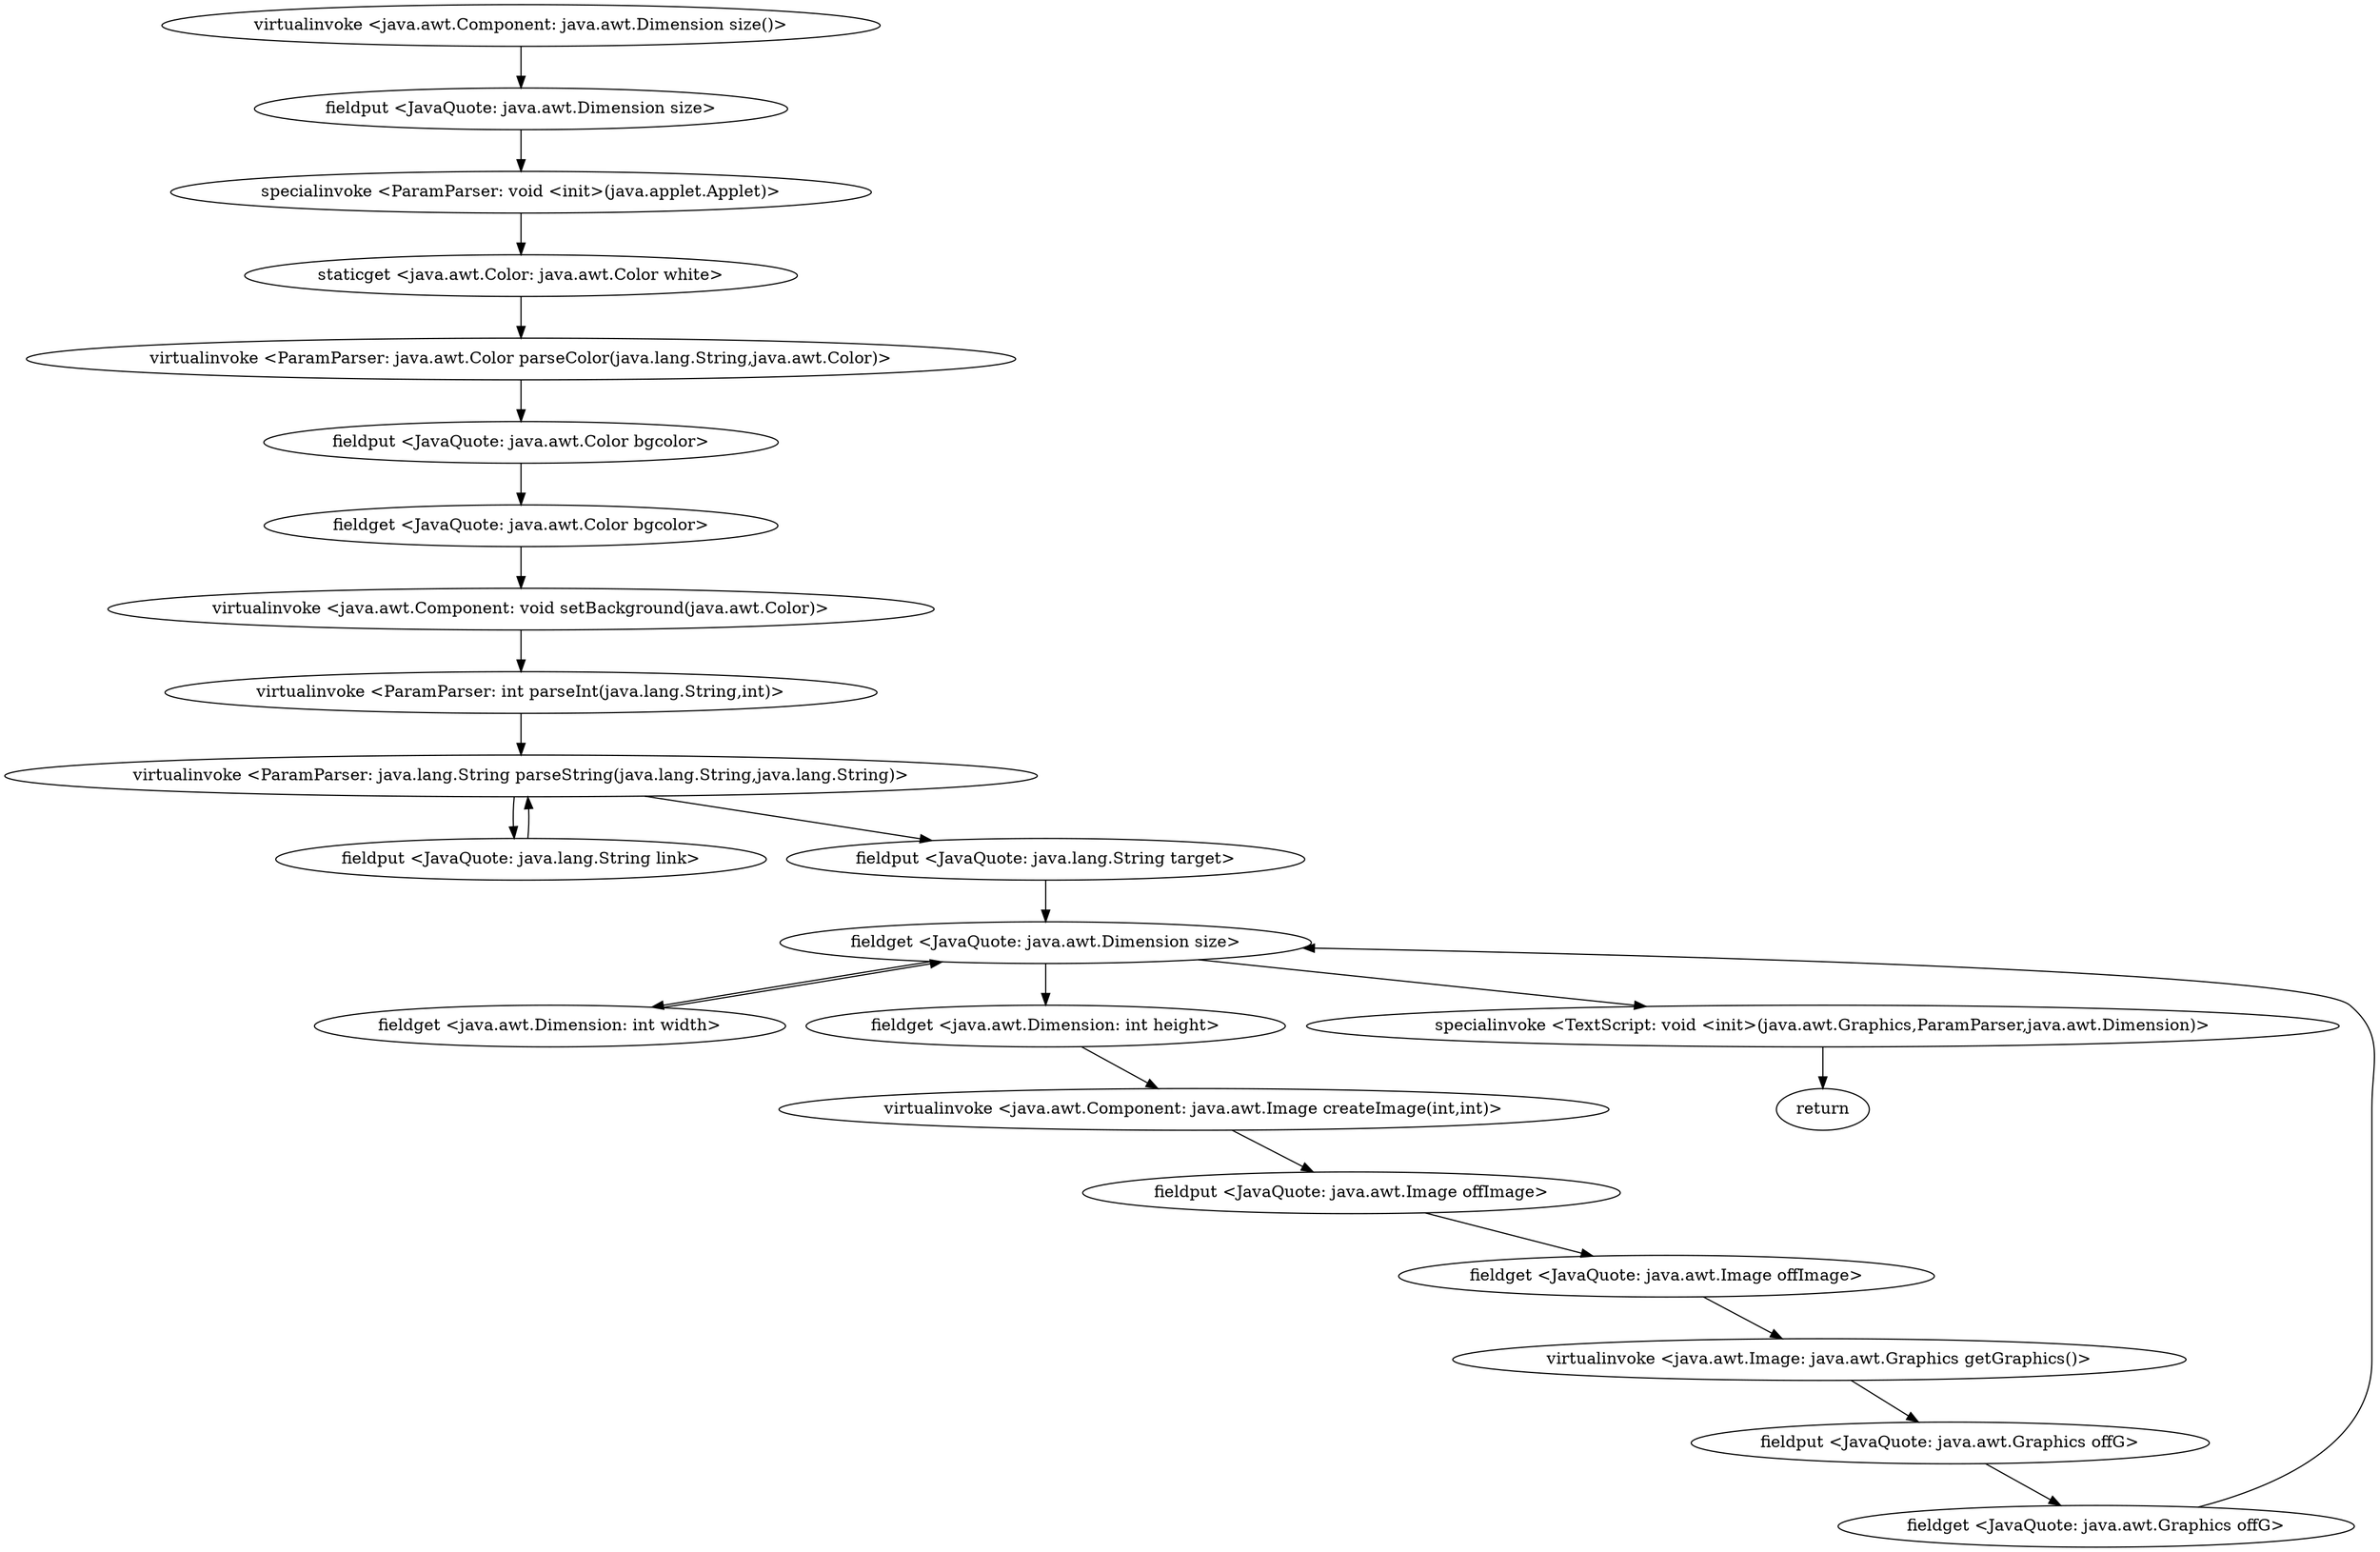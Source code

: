 digraph "" {
"virtualinvoke <java.awt.Component: java.awt.Dimension size()>";
 "virtualinvoke <java.awt.Component: java.awt.Dimension size()>"->"fieldput <JavaQuote: java.awt.Dimension size>";
 "fieldput <JavaQuote: java.awt.Dimension size>"->"specialinvoke <ParamParser: void <init>(java.applet.Applet)>";
 "specialinvoke <ParamParser: void <init>(java.applet.Applet)>"->"staticget <java.awt.Color: java.awt.Color white>";
 "staticget <java.awt.Color: java.awt.Color white>"->"virtualinvoke <ParamParser: java.awt.Color parseColor(java.lang.String,java.awt.Color)>";
 "virtualinvoke <ParamParser: java.awt.Color parseColor(java.lang.String,java.awt.Color)>"->"fieldput <JavaQuote: java.awt.Color bgcolor>";
 "fieldput <JavaQuote: java.awt.Color bgcolor>"->"fieldget <JavaQuote: java.awt.Color bgcolor>";
 "fieldget <JavaQuote: java.awt.Color bgcolor>"->"virtualinvoke <java.awt.Component: void setBackground(java.awt.Color)>";
 "virtualinvoke <java.awt.Component: void setBackground(java.awt.Color)>"->"virtualinvoke <ParamParser: int parseInt(java.lang.String,int)>";
 "virtualinvoke <ParamParser: int parseInt(java.lang.String,int)>"->"virtualinvoke <ParamParser: java.lang.String parseString(java.lang.String,java.lang.String)>";
 "virtualinvoke <ParamParser: java.lang.String parseString(java.lang.String,java.lang.String)>"->"fieldput <JavaQuote: java.lang.String link>";
 "fieldput <JavaQuote: java.lang.String link>"->"virtualinvoke <ParamParser: java.lang.String parseString(java.lang.String,java.lang.String)>";
 "virtualinvoke <ParamParser: java.lang.String parseString(java.lang.String,java.lang.String)>"->"fieldput <JavaQuote: java.lang.String target>";
 "fieldput <JavaQuote: java.lang.String target>"->"fieldget <JavaQuote: java.awt.Dimension size>";
 "fieldget <JavaQuote: java.awt.Dimension size>"->"fieldget <java.awt.Dimension: int width>";
 "fieldget <java.awt.Dimension: int width>"->"fieldget <JavaQuote: java.awt.Dimension size>";
 "fieldget <JavaQuote: java.awt.Dimension size>"->"fieldget <java.awt.Dimension: int height>";
 "fieldget <java.awt.Dimension: int height>"->"virtualinvoke <java.awt.Component: java.awt.Image createImage(int,int)>";
 "virtualinvoke <java.awt.Component: java.awt.Image createImage(int,int)>"->"fieldput <JavaQuote: java.awt.Image offImage>";
 "fieldput <JavaQuote: java.awt.Image offImage>"->"fieldget <JavaQuote: java.awt.Image offImage>";
 "fieldget <JavaQuote: java.awt.Image offImage>"->"virtualinvoke <java.awt.Image: java.awt.Graphics getGraphics()>";
 "virtualinvoke <java.awt.Image: java.awt.Graphics getGraphics()>"->"fieldput <JavaQuote: java.awt.Graphics offG>";
 "fieldput <JavaQuote: java.awt.Graphics offG>"->"fieldget <JavaQuote: java.awt.Graphics offG>";
 "fieldget <JavaQuote: java.awt.Graphics offG>"->"fieldget <JavaQuote: java.awt.Dimension size>";
 "fieldget <JavaQuote: java.awt.Dimension size>"->"specialinvoke <TextScript: void <init>(java.awt.Graphics,ParamParser,java.awt.Dimension)>";
 "specialinvoke <TextScript: void <init>(java.awt.Graphics,ParamParser,java.awt.Dimension)>"->"return";
}
